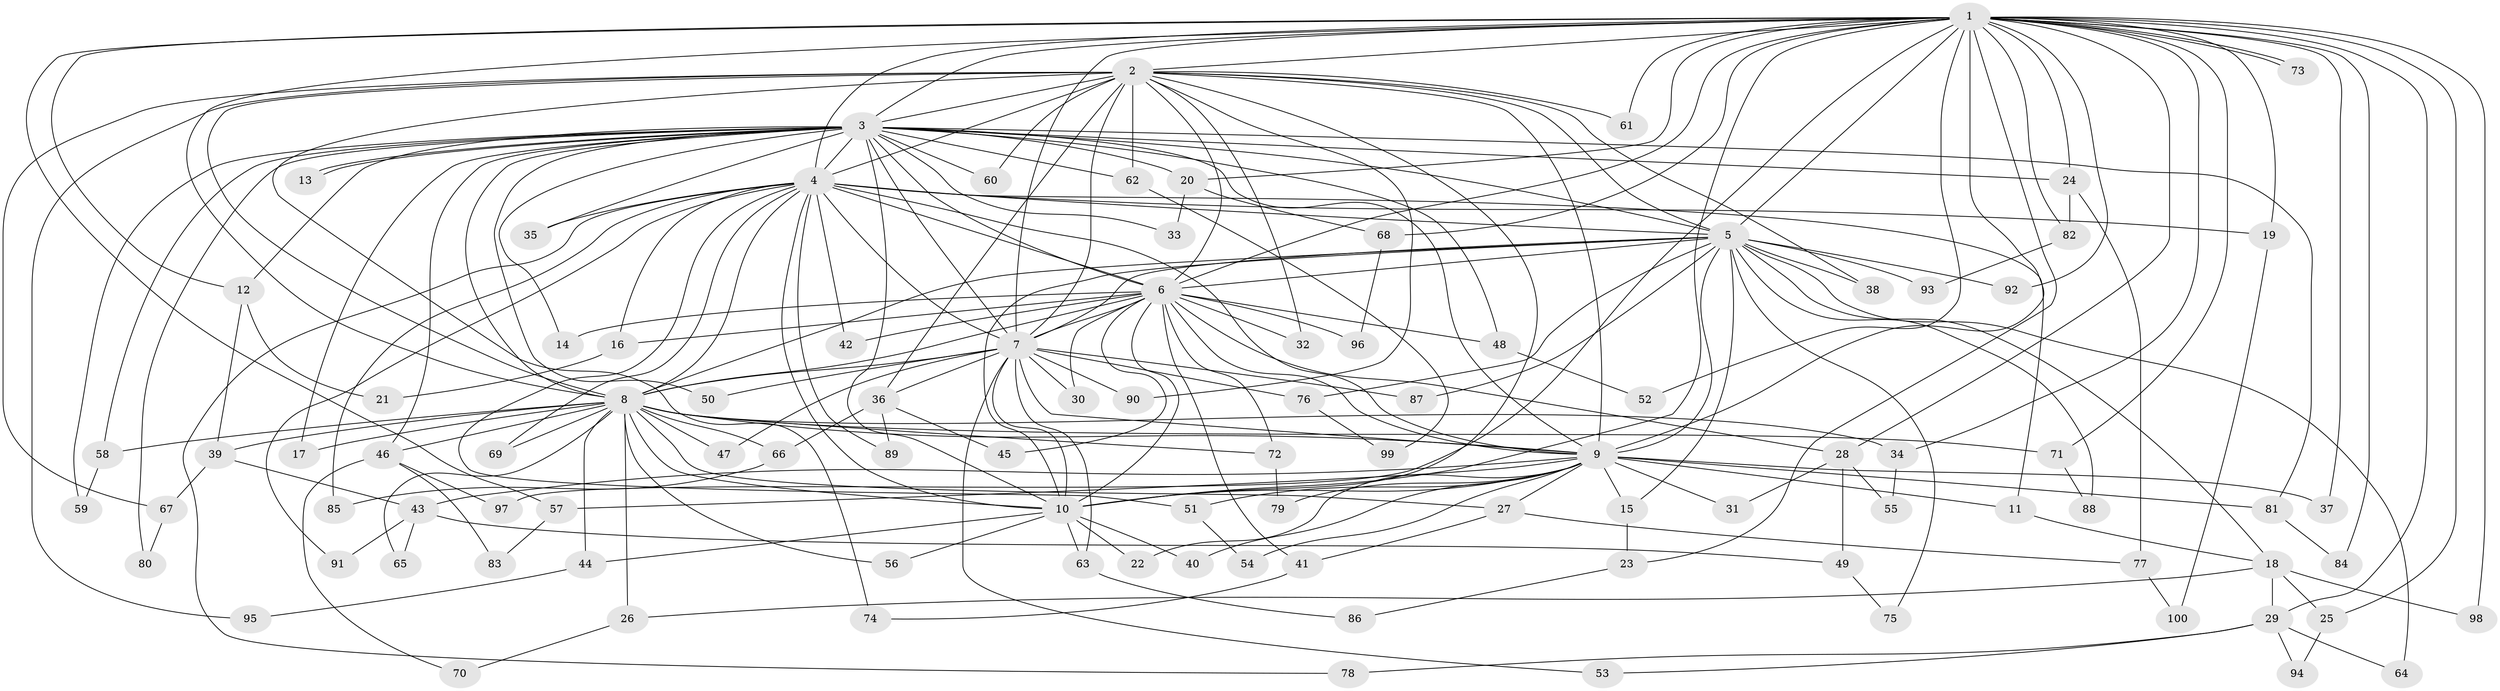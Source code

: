 // Generated by graph-tools (version 1.1) at 2025/11/02/27/25 16:11:08]
// undirected, 100 vertices, 225 edges
graph export_dot {
graph [start="1"]
  node [color=gray90,style=filled];
  1;
  2;
  3;
  4;
  5;
  6;
  7;
  8;
  9;
  10;
  11;
  12;
  13;
  14;
  15;
  16;
  17;
  18;
  19;
  20;
  21;
  22;
  23;
  24;
  25;
  26;
  27;
  28;
  29;
  30;
  31;
  32;
  33;
  34;
  35;
  36;
  37;
  38;
  39;
  40;
  41;
  42;
  43;
  44;
  45;
  46;
  47;
  48;
  49;
  50;
  51;
  52;
  53;
  54;
  55;
  56;
  57;
  58;
  59;
  60;
  61;
  62;
  63;
  64;
  65;
  66;
  67;
  68;
  69;
  70;
  71;
  72;
  73;
  74;
  75;
  76;
  77;
  78;
  79;
  80;
  81;
  82;
  83;
  84;
  85;
  86;
  87;
  88;
  89;
  90;
  91;
  92;
  93;
  94;
  95;
  96;
  97;
  98;
  99;
  100;
  1 -- 2;
  1 -- 3;
  1 -- 4;
  1 -- 5;
  1 -- 6;
  1 -- 7;
  1 -- 8;
  1 -- 9;
  1 -- 10;
  1 -- 12;
  1 -- 19;
  1 -- 20;
  1 -- 23;
  1 -- 24;
  1 -- 25;
  1 -- 28;
  1 -- 29;
  1 -- 34;
  1 -- 37;
  1 -- 52;
  1 -- 57;
  1 -- 61;
  1 -- 68;
  1 -- 71;
  1 -- 73;
  1 -- 73;
  1 -- 82;
  1 -- 84;
  1 -- 92;
  1 -- 97;
  1 -- 98;
  2 -- 3;
  2 -- 4;
  2 -- 5;
  2 -- 6;
  2 -- 7;
  2 -- 8;
  2 -- 9;
  2 -- 10;
  2 -- 32;
  2 -- 36;
  2 -- 38;
  2 -- 60;
  2 -- 61;
  2 -- 62;
  2 -- 67;
  2 -- 74;
  2 -- 90;
  2 -- 95;
  3 -- 4;
  3 -- 5;
  3 -- 6;
  3 -- 7;
  3 -- 8;
  3 -- 9;
  3 -- 10;
  3 -- 12;
  3 -- 13;
  3 -- 13;
  3 -- 14;
  3 -- 17;
  3 -- 20;
  3 -- 24;
  3 -- 33;
  3 -- 35;
  3 -- 46;
  3 -- 48;
  3 -- 50;
  3 -- 58;
  3 -- 59;
  3 -- 60;
  3 -- 62;
  3 -- 80;
  3 -- 81;
  4 -- 5;
  4 -- 6;
  4 -- 7;
  4 -- 8;
  4 -- 9;
  4 -- 10;
  4 -- 11;
  4 -- 16;
  4 -- 19;
  4 -- 35;
  4 -- 42;
  4 -- 51;
  4 -- 69;
  4 -- 78;
  4 -- 85;
  4 -- 89;
  4 -- 91;
  5 -- 6;
  5 -- 7;
  5 -- 8;
  5 -- 9;
  5 -- 10;
  5 -- 15;
  5 -- 18;
  5 -- 38;
  5 -- 64;
  5 -- 75;
  5 -- 76;
  5 -- 87;
  5 -- 88;
  5 -- 92;
  5 -- 93;
  6 -- 7;
  6 -- 8;
  6 -- 9;
  6 -- 10;
  6 -- 14;
  6 -- 16;
  6 -- 28;
  6 -- 30;
  6 -- 32;
  6 -- 41;
  6 -- 42;
  6 -- 45;
  6 -- 48;
  6 -- 72;
  6 -- 96;
  7 -- 8;
  7 -- 9;
  7 -- 10;
  7 -- 30;
  7 -- 36;
  7 -- 47;
  7 -- 50;
  7 -- 53;
  7 -- 63;
  7 -- 76;
  7 -- 87;
  7 -- 90;
  8 -- 9;
  8 -- 10;
  8 -- 17;
  8 -- 26;
  8 -- 27;
  8 -- 34;
  8 -- 39;
  8 -- 44;
  8 -- 46;
  8 -- 47;
  8 -- 56;
  8 -- 58;
  8 -- 65;
  8 -- 66;
  8 -- 69;
  8 -- 71;
  8 -- 72;
  9 -- 10;
  9 -- 11;
  9 -- 15;
  9 -- 22;
  9 -- 27;
  9 -- 31;
  9 -- 37;
  9 -- 40;
  9 -- 43;
  9 -- 51;
  9 -- 54;
  9 -- 57;
  9 -- 79;
  9 -- 81;
  10 -- 22;
  10 -- 40;
  10 -- 44;
  10 -- 56;
  10 -- 63;
  11 -- 18;
  12 -- 21;
  12 -- 39;
  15 -- 23;
  16 -- 21;
  18 -- 25;
  18 -- 26;
  18 -- 29;
  18 -- 98;
  19 -- 100;
  20 -- 33;
  20 -- 68;
  23 -- 86;
  24 -- 77;
  24 -- 82;
  25 -- 94;
  26 -- 70;
  27 -- 41;
  27 -- 77;
  28 -- 31;
  28 -- 49;
  28 -- 55;
  29 -- 53;
  29 -- 64;
  29 -- 78;
  29 -- 94;
  34 -- 55;
  36 -- 45;
  36 -- 66;
  36 -- 89;
  39 -- 43;
  39 -- 67;
  41 -- 74;
  43 -- 49;
  43 -- 65;
  43 -- 91;
  44 -- 95;
  46 -- 70;
  46 -- 83;
  46 -- 97;
  48 -- 52;
  49 -- 75;
  51 -- 54;
  57 -- 83;
  58 -- 59;
  62 -- 99;
  63 -- 86;
  66 -- 85;
  67 -- 80;
  68 -- 96;
  71 -- 88;
  72 -- 79;
  76 -- 99;
  77 -- 100;
  81 -- 84;
  82 -- 93;
}
